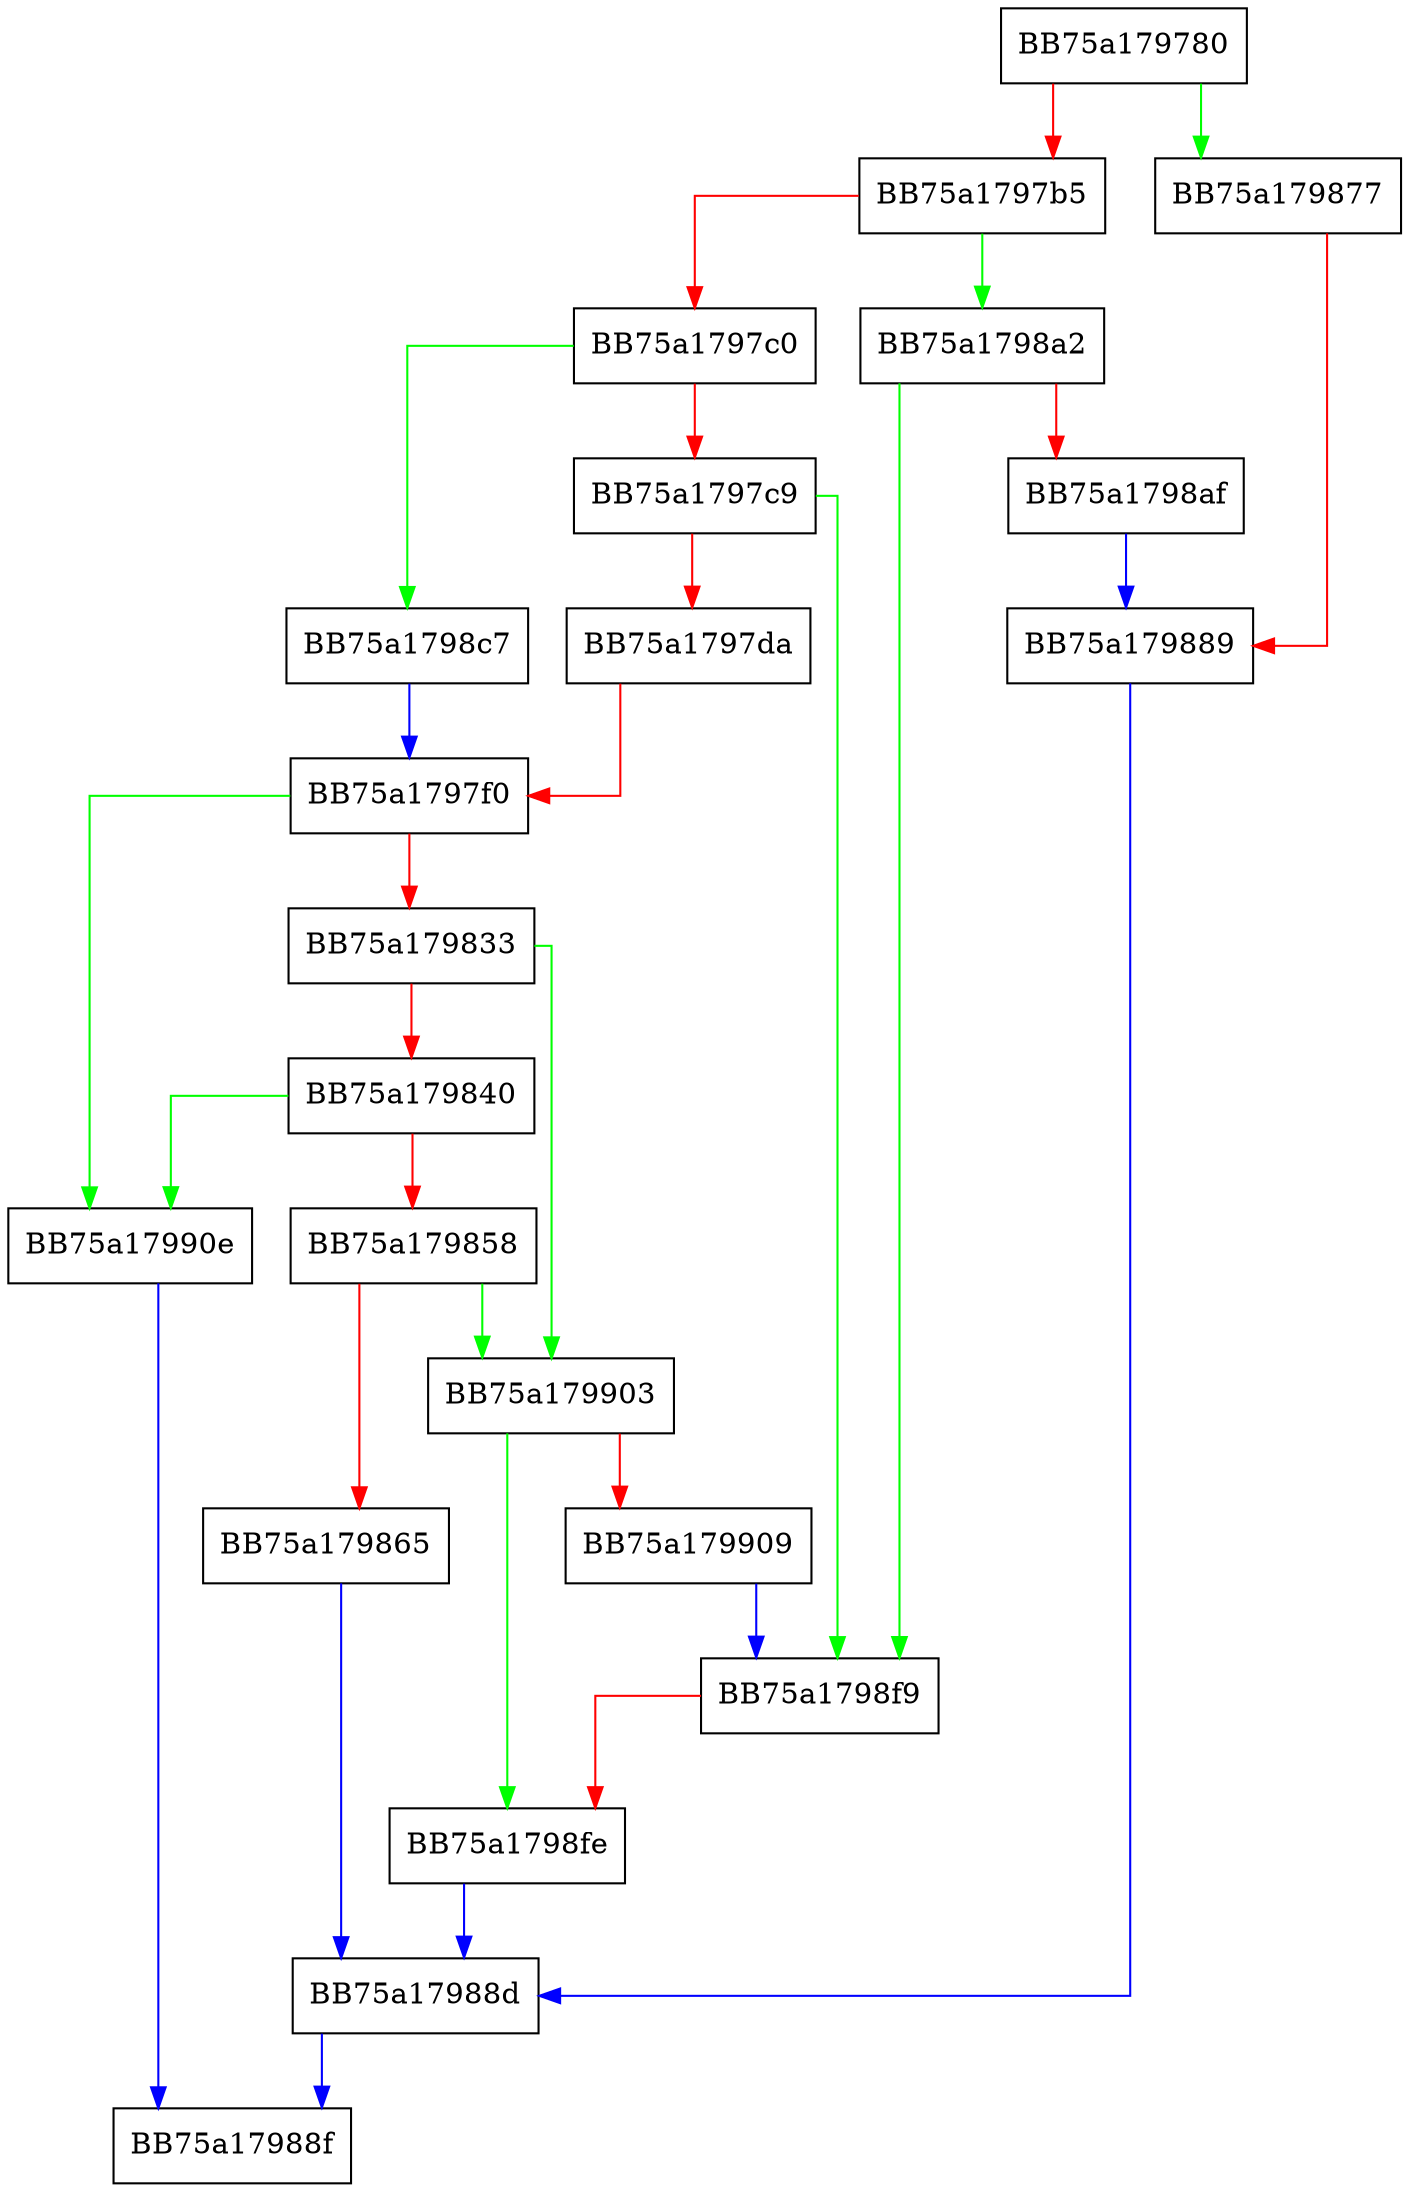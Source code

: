 digraph eval {
  node [shape="box"];
  graph [splines=ortho];
  BB75a179780 -> BB75a179877 [color="green"];
  BB75a179780 -> BB75a1797b5 [color="red"];
  BB75a1797b5 -> BB75a1798a2 [color="green"];
  BB75a1797b5 -> BB75a1797c0 [color="red"];
  BB75a1797c0 -> BB75a1798c7 [color="green"];
  BB75a1797c0 -> BB75a1797c9 [color="red"];
  BB75a1797c9 -> BB75a1798f9 [color="green"];
  BB75a1797c9 -> BB75a1797da [color="red"];
  BB75a1797da -> BB75a1797f0 [color="red"];
  BB75a1797f0 -> BB75a17990e [color="green"];
  BB75a1797f0 -> BB75a179833 [color="red"];
  BB75a179833 -> BB75a179903 [color="green"];
  BB75a179833 -> BB75a179840 [color="red"];
  BB75a179840 -> BB75a17990e [color="green"];
  BB75a179840 -> BB75a179858 [color="red"];
  BB75a179858 -> BB75a179903 [color="green"];
  BB75a179858 -> BB75a179865 [color="red"];
  BB75a179865 -> BB75a17988d [color="blue"];
  BB75a179877 -> BB75a179889 [color="red"];
  BB75a179889 -> BB75a17988d [color="blue"];
  BB75a17988d -> BB75a17988f [color="blue"];
  BB75a1798a2 -> BB75a1798f9 [color="green"];
  BB75a1798a2 -> BB75a1798af [color="red"];
  BB75a1798af -> BB75a179889 [color="blue"];
  BB75a1798c7 -> BB75a1797f0 [color="blue"];
  BB75a1798f9 -> BB75a1798fe [color="red"];
  BB75a1798fe -> BB75a17988d [color="blue"];
  BB75a179903 -> BB75a1798fe [color="green"];
  BB75a179903 -> BB75a179909 [color="red"];
  BB75a179909 -> BB75a1798f9 [color="blue"];
  BB75a17990e -> BB75a17988f [color="blue"];
}